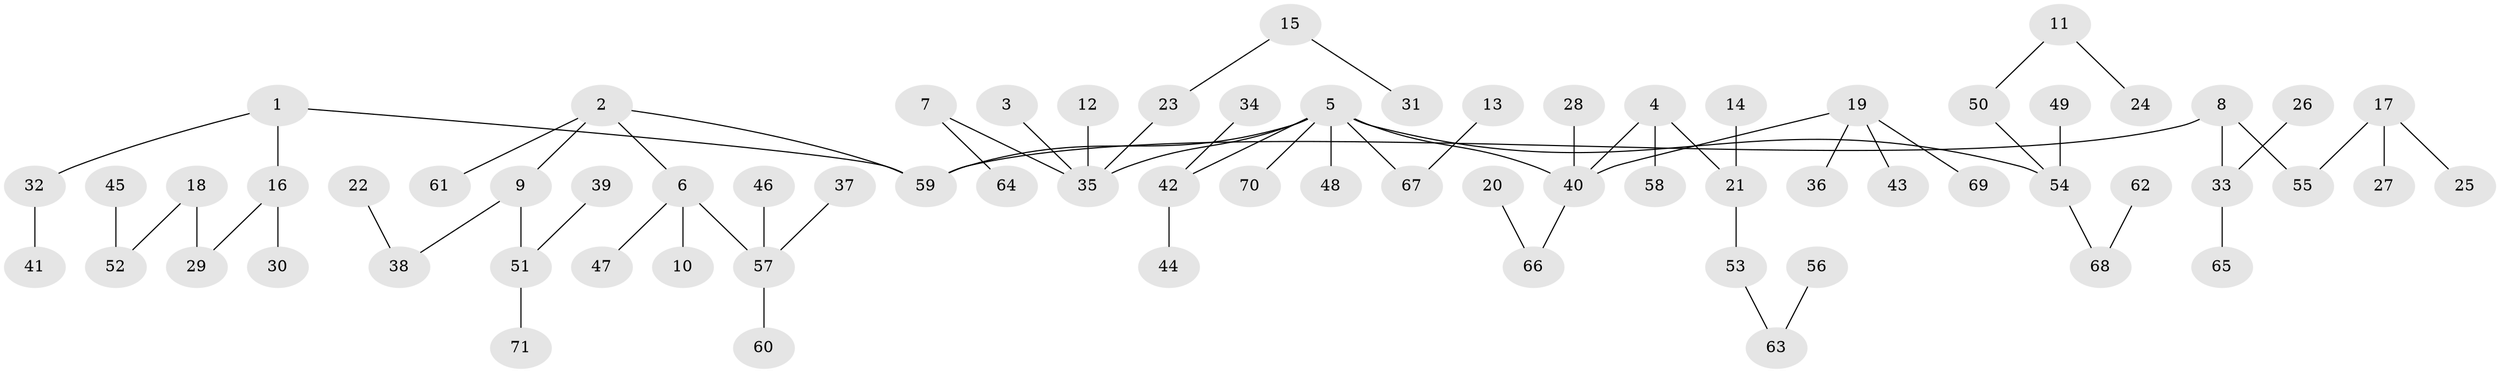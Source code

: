 // original degree distribution, {6: 0.035211267605633804, 8: 0.007042253521126761, 3: 0.1267605633802817, 4: 0.06338028169014084, 1: 0.5352112676056338, 2: 0.20422535211267606, 5: 0.028169014084507043}
// Generated by graph-tools (version 1.1) at 2025/02/03/09/25 03:02:27]
// undirected, 71 vertices, 70 edges
graph export_dot {
graph [start="1"]
  node [color=gray90,style=filled];
  1;
  2;
  3;
  4;
  5;
  6;
  7;
  8;
  9;
  10;
  11;
  12;
  13;
  14;
  15;
  16;
  17;
  18;
  19;
  20;
  21;
  22;
  23;
  24;
  25;
  26;
  27;
  28;
  29;
  30;
  31;
  32;
  33;
  34;
  35;
  36;
  37;
  38;
  39;
  40;
  41;
  42;
  43;
  44;
  45;
  46;
  47;
  48;
  49;
  50;
  51;
  52;
  53;
  54;
  55;
  56;
  57;
  58;
  59;
  60;
  61;
  62;
  63;
  64;
  65;
  66;
  67;
  68;
  69;
  70;
  71;
  1 -- 16 [weight=1.0];
  1 -- 32 [weight=1.0];
  1 -- 59 [weight=1.0];
  2 -- 6 [weight=1.0];
  2 -- 9 [weight=1.0];
  2 -- 59 [weight=1.0];
  2 -- 61 [weight=1.0];
  3 -- 35 [weight=1.0];
  4 -- 21 [weight=1.0];
  4 -- 40 [weight=1.0];
  4 -- 58 [weight=1.0];
  5 -- 35 [weight=1.0];
  5 -- 40 [weight=1.0];
  5 -- 42 [weight=1.0];
  5 -- 48 [weight=1.0];
  5 -- 54 [weight=1.0];
  5 -- 59 [weight=1.0];
  5 -- 67 [weight=1.0];
  5 -- 70 [weight=1.0];
  6 -- 10 [weight=1.0];
  6 -- 47 [weight=1.0];
  6 -- 57 [weight=1.0];
  7 -- 35 [weight=1.0];
  7 -- 64 [weight=1.0];
  8 -- 33 [weight=1.0];
  8 -- 55 [weight=1.0];
  8 -- 59 [weight=1.0];
  9 -- 38 [weight=1.0];
  9 -- 51 [weight=1.0];
  11 -- 24 [weight=1.0];
  11 -- 50 [weight=1.0];
  12 -- 35 [weight=1.0];
  13 -- 67 [weight=1.0];
  14 -- 21 [weight=1.0];
  15 -- 23 [weight=1.0];
  15 -- 31 [weight=1.0];
  16 -- 29 [weight=1.0];
  16 -- 30 [weight=1.0];
  17 -- 25 [weight=1.0];
  17 -- 27 [weight=1.0];
  17 -- 55 [weight=1.0];
  18 -- 29 [weight=1.0];
  18 -- 52 [weight=1.0];
  19 -- 36 [weight=1.0];
  19 -- 40 [weight=1.0];
  19 -- 43 [weight=1.0];
  19 -- 69 [weight=1.0];
  20 -- 66 [weight=1.0];
  21 -- 53 [weight=1.0];
  22 -- 38 [weight=1.0];
  23 -- 35 [weight=1.0];
  26 -- 33 [weight=1.0];
  28 -- 40 [weight=1.0];
  32 -- 41 [weight=1.0];
  33 -- 65 [weight=1.0];
  34 -- 42 [weight=1.0];
  37 -- 57 [weight=1.0];
  39 -- 51 [weight=1.0];
  40 -- 66 [weight=1.0];
  42 -- 44 [weight=1.0];
  45 -- 52 [weight=1.0];
  46 -- 57 [weight=1.0];
  49 -- 54 [weight=1.0];
  50 -- 54 [weight=1.0];
  51 -- 71 [weight=1.0];
  53 -- 63 [weight=1.0];
  54 -- 68 [weight=1.0];
  56 -- 63 [weight=1.0];
  57 -- 60 [weight=1.0];
  62 -- 68 [weight=1.0];
}
